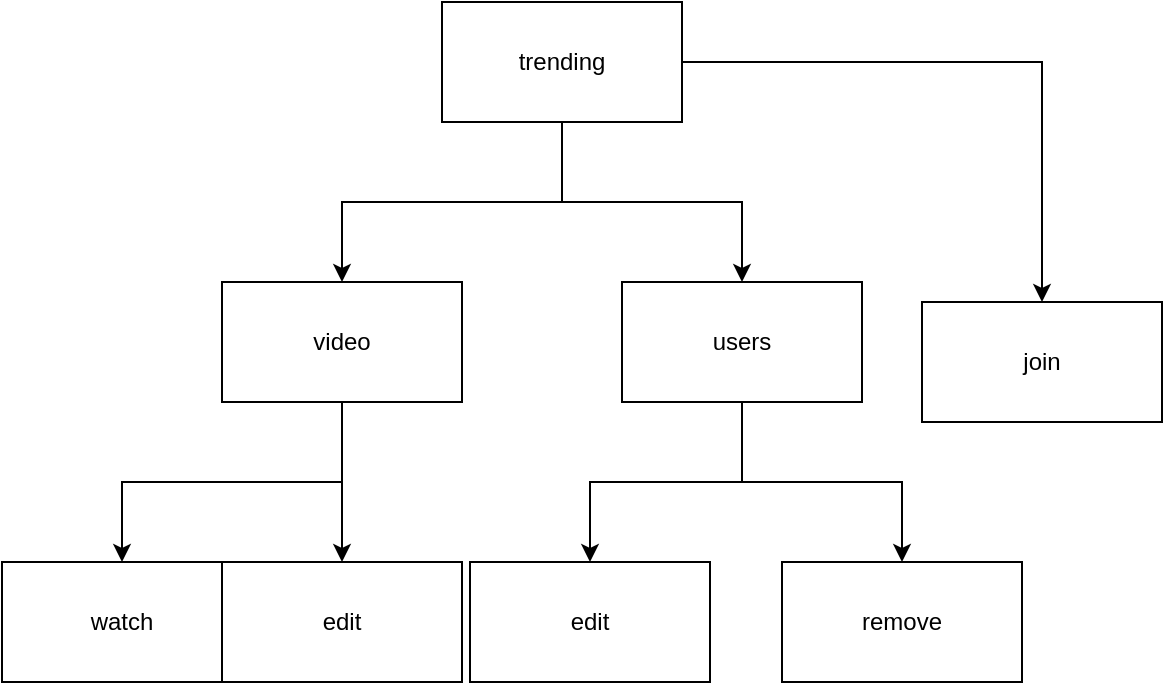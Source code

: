 <mxfile version="20.4.2" type="device"><diagram id="P5-9fw-gedTXoXfPGv0d" name="페이지-1"><mxGraphModel dx="528" dy="437" grid="1" gridSize="10" guides="1" tooltips="1" connect="1" arrows="1" fold="1" page="1" pageScale="1" pageWidth="827" pageHeight="1169" math="0" shadow="0"><root><mxCell id="0"/><mxCell id="1" parent="0"/><mxCell id="dpix_6iC24dXYqMbcLn0-3" value="" style="edgeStyle=orthogonalEdgeStyle;rounded=0;orthogonalLoop=1;jettySize=auto;html=1;" edge="1" parent="1" source="dpix_6iC24dXYqMbcLn0-1" target="dpix_6iC24dXYqMbcLn0-2"><mxGeometry relative="1" as="geometry"/></mxCell><mxCell id="dpix_6iC24dXYqMbcLn0-4" style="edgeStyle=orthogonalEdgeStyle;rounded=0;orthogonalLoop=1;jettySize=auto;html=1;" edge="1" parent="1" source="dpix_6iC24dXYqMbcLn0-1"><mxGeometry relative="1" as="geometry"><mxPoint x="430" y="220" as="targetPoint"/><Array as="points"><mxPoint x="340" y="180"/><mxPoint x="430" y="180"/><mxPoint x="430" y="220"/></Array></mxGeometry></mxCell><mxCell id="dpix_6iC24dXYqMbcLn0-18" value="" style="edgeStyle=orthogonalEdgeStyle;rounded=0;orthogonalLoop=1;jettySize=auto;html=1;" edge="1" parent="1" source="dpix_6iC24dXYqMbcLn0-1" target="dpix_6iC24dXYqMbcLn0-17"><mxGeometry relative="1" as="geometry"/></mxCell><mxCell id="dpix_6iC24dXYqMbcLn0-1" value="trending" style="rounded=0;whiteSpace=wrap;html=1;" vertex="1" parent="1"><mxGeometry x="280" y="80" width="120" height="60" as="geometry"/></mxCell><mxCell id="dpix_6iC24dXYqMbcLn0-14" value="" style="edgeStyle=orthogonalEdgeStyle;rounded=0;orthogonalLoop=1;jettySize=auto;html=1;" edge="1" parent="1" source="dpix_6iC24dXYqMbcLn0-2" target="dpix_6iC24dXYqMbcLn0-13"><mxGeometry relative="1" as="geometry"/></mxCell><mxCell id="dpix_6iC24dXYqMbcLn0-21" value="" style="edgeStyle=orthogonalEdgeStyle;rounded=0;orthogonalLoop=1;jettySize=auto;html=1;" edge="1" parent="1" source="dpix_6iC24dXYqMbcLn0-2" target="dpix_6iC24dXYqMbcLn0-20"><mxGeometry relative="1" as="geometry"/></mxCell><mxCell id="dpix_6iC24dXYqMbcLn0-2" value="video" style="rounded=0;whiteSpace=wrap;html=1;" vertex="1" parent="1"><mxGeometry x="170" y="220" width="120" height="60" as="geometry"/></mxCell><mxCell id="dpix_6iC24dXYqMbcLn0-9" value="" style="edgeStyle=orthogonalEdgeStyle;rounded=0;orthogonalLoop=1;jettySize=auto;html=1;" edge="1" parent="1" source="dpix_6iC24dXYqMbcLn0-5" target="dpix_6iC24dXYqMbcLn0-8"><mxGeometry relative="1" as="geometry"/></mxCell><mxCell id="dpix_6iC24dXYqMbcLn0-11" value="" style="edgeStyle=orthogonalEdgeStyle;rounded=0;orthogonalLoop=1;jettySize=auto;html=1;" edge="1" parent="1" source="dpix_6iC24dXYqMbcLn0-5" target="dpix_6iC24dXYqMbcLn0-10"><mxGeometry relative="1" as="geometry"/></mxCell><mxCell id="dpix_6iC24dXYqMbcLn0-5" value="users" style="rounded=0;whiteSpace=wrap;html=1;" vertex="1" parent="1"><mxGeometry x="370" y="220" width="120" height="60" as="geometry"/></mxCell><mxCell id="dpix_6iC24dXYqMbcLn0-8" value="remove" style="rounded=0;whiteSpace=wrap;html=1;" vertex="1" parent="1"><mxGeometry x="450" y="360" width="120" height="60" as="geometry"/></mxCell><mxCell id="dpix_6iC24dXYqMbcLn0-10" value="edit" style="whiteSpace=wrap;html=1;rounded=0;" vertex="1" parent="1"><mxGeometry x="294" y="360" width="120" height="60" as="geometry"/></mxCell><mxCell id="dpix_6iC24dXYqMbcLn0-13" value="watch" style="rounded=0;whiteSpace=wrap;html=1;" vertex="1" parent="1"><mxGeometry x="60" y="360" width="120" height="60" as="geometry"/></mxCell><mxCell id="dpix_6iC24dXYqMbcLn0-17" value="join" style="whiteSpace=wrap;html=1;rounded=0;" vertex="1" parent="1"><mxGeometry x="520" y="230" width="120" height="60" as="geometry"/></mxCell><mxCell id="dpix_6iC24dXYqMbcLn0-20" value="edit" style="rounded=0;whiteSpace=wrap;html=1;" vertex="1" parent="1"><mxGeometry x="170" y="360" width="120" height="60" as="geometry"/></mxCell></root></mxGraphModel></diagram></mxfile>